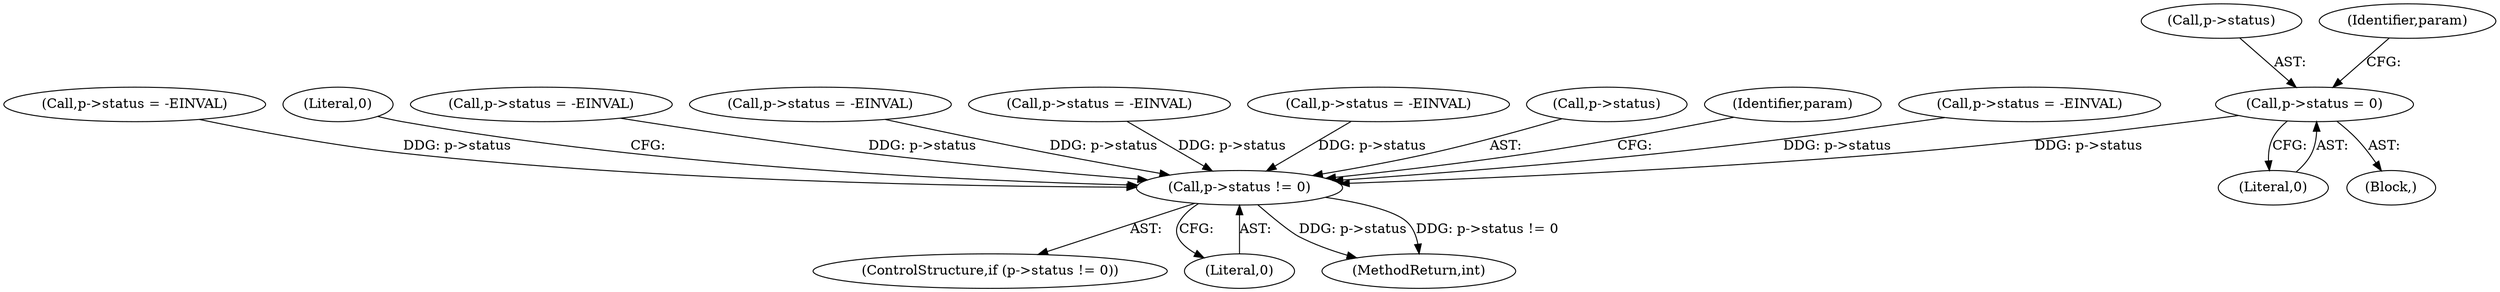 digraph "0_Android_d72ea85c78a1a68bf99fd5804ad9784b4102fe57@pointer" {
"1000155" [label="(Call,p->status = 0)"];
"1000309" [label="(Call,p->status != 0)"];
"1000309" [label="(Call,p->status != 0)"];
"1000159" [label="(Literal,0)"];
"1000198" [label="(Call,p->status = -EINVAL)"];
"1000315" [label="(Literal,0)"];
"1000156" [label="(Call,p->status)"];
"1000155" [label="(Call,p->status = 0)"];
"1000291" [label="(Call,p->status = -EINVAL)"];
"1000175" [label="(Call,p->status = -EINVAL)"];
"1000246" [label="(Call,p->status = -EINVAL)"];
"1000273" [label="(Call,p->status = -EINVAL)"];
"1000310" [label="(Call,p->status)"];
"1000104" [label="(Block,)"];
"1000308" [label="(ControlStructure,if (p->status != 0))"];
"1000313" [label="(Literal,0)"];
"1000317" [label="(Identifier,param)"];
"1000223" [label="(Call,p->status = -EINVAL)"];
"1000161" [label="(Identifier,param)"];
"1000651" [label="(MethodReturn,int)"];
"1000155" -> "1000104"  [label="AST: "];
"1000155" -> "1000159"  [label="CFG: "];
"1000156" -> "1000155"  [label="AST: "];
"1000159" -> "1000155"  [label="AST: "];
"1000161" -> "1000155"  [label="CFG: "];
"1000155" -> "1000309"  [label="DDG: p->status"];
"1000309" -> "1000308"  [label="AST: "];
"1000309" -> "1000313"  [label="CFG: "];
"1000310" -> "1000309"  [label="AST: "];
"1000313" -> "1000309"  [label="AST: "];
"1000315" -> "1000309"  [label="CFG: "];
"1000317" -> "1000309"  [label="CFG: "];
"1000309" -> "1000651"  [label="DDG: p->status"];
"1000309" -> "1000651"  [label="DDG: p->status != 0"];
"1000291" -> "1000309"  [label="DDG: p->status"];
"1000273" -> "1000309"  [label="DDG: p->status"];
"1000175" -> "1000309"  [label="DDG: p->status"];
"1000198" -> "1000309"  [label="DDG: p->status"];
"1000246" -> "1000309"  [label="DDG: p->status"];
"1000223" -> "1000309"  [label="DDG: p->status"];
}

